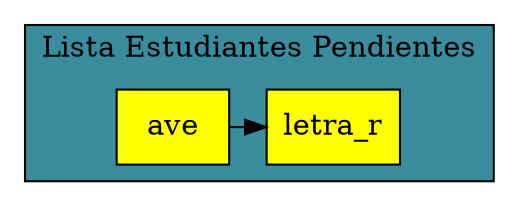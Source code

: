 digraph L{
node [shape=box fillcolor="#FFEDBB" style = filled]
subgraph cluster_p{
label="Lista Estudiantes Pendientes"
bgcolor = "#398D9C"
Columna1[label = "letra_r
", fillcolor=yellow];
Columna2[label = "ave
", fillcolor=yellow];
{rank = same;
Columna1;
Columna2}
Columna2-> Columna1;
}
}

